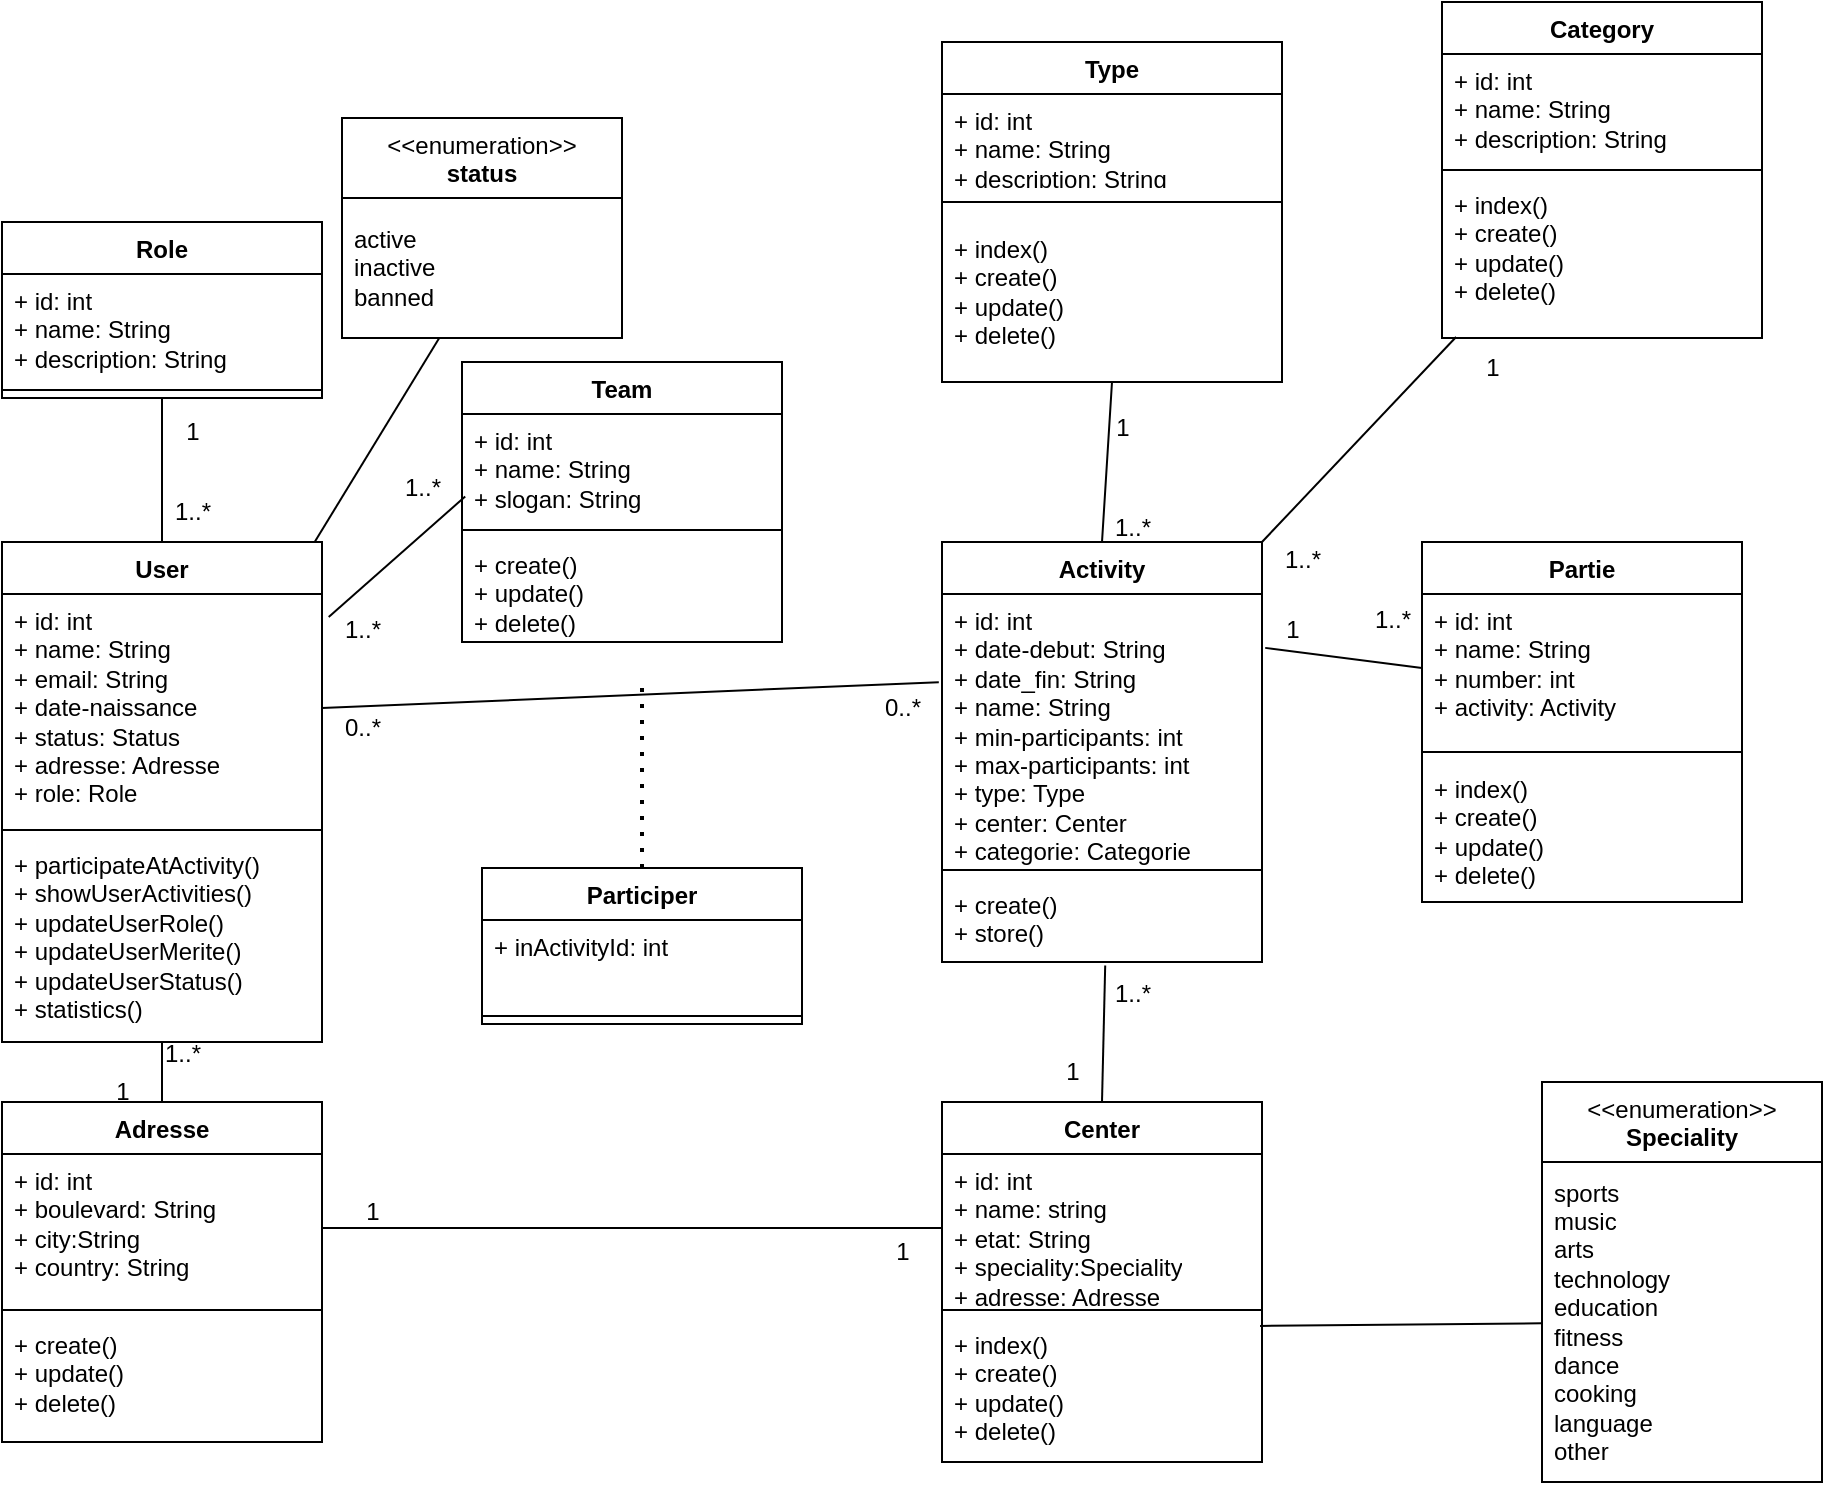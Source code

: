 <mxfile>
    <diagram id="II95-1dg6YyRUI9_clan" name="Page-1">
        <mxGraphModel dx="1336" dy="1857" grid="1" gridSize="10" guides="1" tooltips="1" connect="1" arrows="1" fold="1" page="1" pageScale="1" pageWidth="850" pageHeight="1100" math="0" shadow="0">
            <root>
                <mxCell id="0"/>
                <mxCell id="1" parent="0"/>
                <mxCell id="4" value="Activity" style="swimlane;fontStyle=1;align=center;verticalAlign=top;childLayout=stackLayout;horizontal=1;startSize=26;horizontalStack=0;resizeParent=1;resizeParentMax=0;resizeLast=0;collapsible=1;marginBottom=0;whiteSpace=wrap;html=1;" parent="1" vertex="1">
                    <mxGeometry x="480" y="240" width="160" height="210" as="geometry"/>
                </mxCell>
                <mxCell id="5" value="+ id: int&lt;div&gt;+ date-debut: String&lt;/div&gt;&lt;div&gt;+ date_fin: String&lt;/div&gt;&lt;div&gt;+ name: String&lt;/div&gt;&lt;div&gt;+ min-participants: int&lt;/div&gt;&lt;div&gt;+ max-participants: int&lt;/div&gt;&lt;div&gt;+ type: Type&lt;/div&gt;&lt;div&gt;+ center: Center&lt;/div&gt;&lt;div&gt;+ categorie: Categorie&lt;/div&gt;&lt;div&gt;&lt;br&gt;&lt;/div&gt;&lt;div&gt;&lt;br&gt;&lt;/div&gt;&lt;div&gt;&lt;br&gt;&lt;/div&gt;" style="text;strokeColor=none;fillColor=none;align=left;verticalAlign=top;spacingLeft=4;spacingRight=4;overflow=hidden;rotatable=0;points=[[0,0.5],[1,0.5]];portConstraint=eastwest;whiteSpace=wrap;html=1;" parent="4" vertex="1">
                    <mxGeometry y="26" width="160" height="134" as="geometry"/>
                </mxCell>
                <mxCell id="6" value="" style="line;strokeWidth=1;fillColor=none;align=left;verticalAlign=middle;spacingTop=-1;spacingLeft=3;spacingRight=3;rotatable=0;labelPosition=right;points=[];portConstraint=eastwest;strokeColor=inherit;" parent="4" vertex="1">
                    <mxGeometry y="160" width="160" height="8" as="geometry"/>
                </mxCell>
                <mxCell id="7" value="&lt;span style=&quot;color: rgb(0, 0, 0);&quot;&gt;+ create()&lt;/span&gt;&lt;div&gt;&lt;font color=&quot;#000000&quot;&gt;+ store()&lt;/font&gt;&lt;/div&gt;" style="text;strokeColor=none;fillColor=none;align=left;verticalAlign=top;spacingLeft=4;spacingRight=4;overflow=hidden;rotatable=0;points=[[0,0.5],[1,0.5]];portConstraint=eastwest;whiteSpace=wrap;html=1;" parent="4" vertex="1">
                    <mxGeometry y="168" width="160" height="42" as="geometry"/>
                </mxCell>
                <mxCell id="91" style="edgeStyle=none;html=1;exitX=0.5;exitY=0;exitDx=0;exitDy=0;" edge="1" parent="1" source="12" target="54">
                    <mxGeometry relative="1" as="geometry"/>
                </mxCell>
                <mxCell id="12" value="User" style="swimlane;fontStyle=1;align=center;verticalAlign=top;childLayout=stackLayout;horizontal=1;startSize=26;horizontalStack=0;resizeParent=1;resizeParentMax=0;resizeLast=0;collapsible=1;marginBottom=0;whiteSpace=wrap;html=1;" parent="1" vertex="1">
                    <mxGeometry x="10" y="240" width="160" height="250" as="geometry">
                        <mxRectangle x="10" y="240" width="100" height="30" as="alternateBounds"/>
                    </mxGeometry>
                </mxCell>
                <mxCell id="13" value="&lt;div&gt;+ id: int&lt;/div&gt;+ name: String&lt;div&gt;+ email: String&lt;/div&gt;&lt;div&gt;+ date-naissance&lt;/div&gt;&lt;div&gt;+ status: Status&lt;/div&gt;&lt;div&gt;+ adresse: Adresse&lt;/div&gt;&lt;div&gt;+ role: Role&lt;/div&gt;" style="text;strokeColor=none;fillColor=none;align=left;verticalAlign=top;spacingLeft=4;spacingRight=4;overflow=hidden;rotatable=0;points=[[0,0.5],[1,0.5]];portConstraint=eastwest;whiteSpace=wrap;html=1;" parent="12" vertex="1">
                    <mxGeometry y="26" width="160" height="114" as="geometry"/>
                </mxCell>
                <mxCell id="14" value="" style="line;strokeWidth=1;fillColor=none;align=left;verticalAlign=middle;spacingTop=-1;spacingLeft=3;spacingRight=3;rotatable=0;labelPosition=right;points=[];portConstraint=eastwest;strokeColor=inherit;" parent="12" vertex="1">
                    <mxGeometry y="140" width="160" height="8" as="geometry"/>
                </mxCell>
                <mxCell id="15" value="+ participateAtActivity()&lt;div&gt;+ showUserActivities()&lt;/div&gt;&lt;div&gt;+ updateUserRole()&lt;/div&gt;&lt;div&gt;+ updateUserMerite()&lt;/div&gt;&lt;div&gt;+ updateUserStatus()&lt;/div&gt;&lt;div&gt;+ statistics()&lt;/div&gt;&lt;div&gt;&lt;div&gt;&lt;br style=&quot;color: rgb(63, 63, 63);&quot;&gt;&lt;/div&gt;&lt;div&gt;&lt;br style=&quot;color: rgb(63, 63, 63);&quot;&gt;&lt;/div&gt;&lt;div&gt;&lt;br&gt;&lt;/div&gt;&lt;/div&gt;" style="text;strokeColor=none;fillColor=none;align=left;verticalAlign=top;spacingLeft=4;spacingRight=4;overflow=hidden;rotatable=0;points=[[0,0.5],[1,0.5]];portConstraint=eastwest;whiteSpace=wrap;html=1;" parent="12" vertex="1">
                    <mxGeometry y="148" width="160" height="102" as="geometry"/>
                </mxCell>
                <mxCell id="17" value="Participer" style="swimlane;fontStyle=1;align=center;verticalAlign=top;childLayout=stackLayout;horizontal=1;startSize=26;horizontalStack=0;resizeParent=1;resizeParentMax=0;resizeLast=0;collapsible=1;marginBottom=0;whiteSpace=wrap;html=1;" parent="1" vertex="1">
                    <mxGeometry x="250" y="403" width="160" height="78" as="geometry"/>
                </mxCell>
                <mxCell id="18" value="&lt;div&gt;&lt;span style=&quot;background-color: transparent;&quot;&gt;+ inActivityId: int&lt;/span&gt;&lt;/div&gt;&lt;div&gt;&lt;br&gt;&lt;/div&gt;" style="text;strokeColor=none;fillColor=none;align=left;verticalAlign=top;spacingLeft=4;spacingRight=4;overflow=hidden;rotatable=0;points=[[0,0.5],[1,0.5]];portConstraint=eastwest;whiteSpace=wrap;html=1;" parent="17" vertex="1">
                    <mxGeometry y="26" width="160" height="44" as="geometry"/>
                </mxCell>
                <mxCell id="19" value="" style="line;strokeWidth=1;fillColor=none;align=left;verticalAlign=middle;spacingTop=-1;spacingLeft=3;spacingRight=3;rotatable=0;labelPosition=right;points=[];portConstraint=eastwest;strokeColor=inherit;" parent="17" vertex="1">
                    <mxGeometry y="70" width="160" height="8" as="geometry"/>
                </mxCell>
                <mxCell id="21" value="Role&lt;div&gt;&lt;br&gt;&lt;/div&gt;" style="swimlane;fontStyle=1;align=center;verticalAlign=top;childLayout=stackLayout;horizontal=1;startSize=26;horizontalStack=0;resizeParent=1;resizeParentMax=0;resizeLast=0;collapsible=1;marginBottom=0;whiteSpace=wrap;html=1;" parent="1" vertex="1">
                    <mxGeometry x="10" y="80" width="160" height="88" as="geometry"/>
                </mxCell>
                <mxCell id="22" value="+ id: int&lt;div&gt;+ name: String&lt;/div&gt;&lt;div&gt;+ description: String&lt;/div&gt;" style="text;strokeColor=none;fillColor=none;align=left;verticalAlign=top;spacingLeft=4;spacingRight=4;overflow=hidden;rotatable=0;points=[[0,0.5],[1,0.5]];portConstraint=eastwest;whiteSpace=wrap;html=1;" parent="21" vertex="1">
                    <mxGeometry y="26" width="160" height="54" as="geometry"/>
                </mxCell>
                <mxCell id="23" value="" style="line;strokeWidth=1;fillColor=none;align=left;verticalAlign=middle;spacingTop=-1;spacingLeft=3;spacingRight=3;rotatable=0;labelPosition=right;points=[];portConstraint=eastwest;strokeColor=inherit;" parent="21" vertex="1">
                    <mxGeometry y="80" width="160" height="8" as="geometry"/>
                </mxCell>
                <mxCell id="25" value="Type" style="swimlane;fontStyle=1;align=center;verticalAlign=top;childLayout=stackLayout;horizontal=1;startSize=26;horizontalStack=0;resizeParent=1;resizeParentMax=0;resizeLast=0;collapsible=1;marginBottom=0;whiteSpace=wrap;html=1;" parent="1" vertex="1">
                    <mxGeometry x="480" y="-10" width="170" height="170" as="geometry"/>
                </mxCell>
                <mxCell id="26" value="+ id: int&lt;div&gt;+ name: String&lt;/div&gt;&lt;div&gt;+ description: String&lt;/div&gt;" style="text;strokeColor=none;fillColor=none;align=left;verticalAlign=top;spacingLeft=4;spacingRight=4;overflow=hidden;rotatable=0;points=[[0,0.5],[1,0.5]];portConstraint=eastwest;whiteSpace=wrap;html=1;" parent="25" vertex="1">
                    <mxGeometry y="26" width="170" height="44" as="geometry"/>
                </mxCell>
                <mxCell id="27" value="" style="line;strokeWidth=1;fillColor=none;align=left;verticalAlign=middle;spacingTop=-1;spacingLeft=3;spacingRight=3;rotatable=0;labelPosition=right;points=[];portConstraint=eastwest;strokeColor=inherit;" parent="25" vertex="1">
                    <mxGeometry y="70" width="170" height="20" as="geometry"/>
                </mxCell>
                <mxCell id="80" value="&lt;div&gt;&lt;span style=&quot;color: rgb(0, 0, 0);&quot;&gt;+ index()&lt;/span&gt;&lt;/div&gt;&lt;span style=&quot;color: rgb(0, 0, 0);&quot;&gt;+ create()&lt;/span&gt;&lt;div&gt;+ update()&lt;/div&gt;&lt;div&gt;+ delete()&lt;/div&gt;" style="text;strokeColor=none;fillColor=none;align=left;verticalAlign=top;spacingLeft=4;spacingRight=4;overflow=hidden;rotatable=0;points=[[0,0.5],[1,0.5]];portConstraint=eastwest;whiteSpace=wrap;html=1;" vertex="1" parent="25">
                    <mxGeometry y="90" width="170" height="80" as="geometry"/>
                </mxCell>
                <mxCell id="28" value="Partie" style="swimlane;fontStyle=1;align=center;verticalAlign=top;childLayout=stackLayout;horizontal=1;startSize=26;horizontalStack=0;resizeParent=1;resizeParentMax=0;resizeLast=0;collapsible=1;marginBottom=0;whiteSpace=wrap;html=1;" parent="1" vertex="1">
                    <mxGeometry x="720" y="240" width="160" height="180" as="geometry"/>
                </mxCell>
                <mxCell id="29" value="+ id: int&lt;div&gt;+ name: String&lt;/div&gt;&lt;div&gt;+ number: int&lt;/div&gt;&lt;div&gt;+ activity: Activity&lt;/div&gt;&lt;div&gt;&lt;br&gt;&lt;/div&gt;" style="text;strokeColor=none;fillColor=none;align=left;verticalAlign=top;spacingLeft=4;spacingRight=4;overflow=hidden;rotatable=0;points=[[0,0.5],[1,0.5]];portConstraint=eastwest;whiteSpace=wrap;html=1;" parent="28" vertex="1">
                    <mxGeometry y="26" width="160" height="74" as="geometry"/>
                </mxCell>
                <mxCell id="30" value="" style="line;strokeWidth=1;fillColor=none;align=left;verticalAlign=middle;spacingTop=-1;spacingLeft=3;spacingRight=3;rotatable=0;labelPosition=right;points=[];portConstraint=eastwest;strokeColor=inherit;" parent="28" vertex="1">
                    <mxGeometry y="100" width="160" height="10" as="geometry"/>
                </mxCell>
                <mxCell id="82" value="&lt;div&gt;&lt;span style=&quot;color: rgb(0, 0, 0);&quot;&gt;+ index()&lt;/span&gt;&lt;/div&gt;&lt;span style=&quot;color: rgb(0, 0, 0);&quot;&gt;+ create()&lt;/span&gt;&lt;div&gt;+ update()&lt;/div&gt;&lt;div&gt;+ delete()&lt;/div&gt;" style="text;strokeColor=none;fillColor=none;align=left;verticalAlign=top;spacingLeft=4;spacingRight=4;overflow=hidden;rotatable=0;points=[[0,0.5],[1,0.5]];portConstraint=eastwest;whiteSpace=wrap;html=1;" vertex="1" parent="28">
                    <mxGeometry y="110" width="160" height="70" as="geometry"/>
                </mxCell>
                <mxCell id="31" value="Center" style="swimlane;fontStyle=1;align=center;verticalAlign=top;childLayout=stackLayout;horizontal=1;startSize=26;horizontalStack=0;resizeParent=1;resizeParentMax=0;resizeLast=0;collapsible=1;marginBottom=0;whiteSpace=wrap;html=1;" parent="1" vertex="1">
                    <mxGeometry x="480" y="520" width="160" height="180" as="geometry"/>
                </mxCell>
                <mxCell id="32" value="+ id: int&lt;div&gt;&lt;font color=&quot;#000000&quot;&gt;+ name: string&lt;/font&gt;&lt;/div&gt;&lt;div&gt;&lt;div&gt;+ etat: String&lt;/div&gt;&lt;div&gt;+ speciality:Speciality&lt;/div&gt;&lt;div&gt;+ adresse: Adresse&lt;/div&gt;&lt;div&gt;&lt;br&gt;&lt;/div&gt;&lt;/div&gt;" style="text;strokeColor=none;fillColor=none;align=left;verticalAlign=top;spacingLeft=4;spacingRight=4;overflow=hidden;rotatable=0;points=[[0,0.5],[1,0.5]];portConstraint=eastwest;whiteSpace=wrap;html=1;" parent="31" vertex="1">
                    <mxGeometry y="26" width="160" height="74" as="geometry"/>
                </mxCell>
                <mxCell id="33" value="" style="line;strokeWidth=1;fillColor=none;align=left;verticalAlign=middle;spacingTop=-1;spacingLeft=3;spacingRight=3;rotatable=0;labelPosition=right;points=[];portConstraint=eastwest;strokeColor=inherit;" parent="31" vertex="1">
                    <mxGeometry y="100" width="160" height="8" as="geometry"/>
                </mxCell>
                <mxCell id="34" value="&lt;div&gt;&lt;span style=&quot;color: rgb(0, 0, 0);&quot;&gt;+ index()&lt;/span&gt;&lt;/div&gt;&lt;span style=&quot;color: rgb(0, 0, 0);&quot;&gt;+ create()&lt;/span&gt;&lt;div&gt;+ update()&lt;/div&gt;&lt;div&gt;+ delete()&lt;/div&gt;" style="text;strokeColor=none;fillColor=none;align=left;verticalAlign=top;spacingLeft=4;spacingRight=4;overflow=hidden;rotatable=0;points=[[0,0.5],[1,0.5]];portConstraint=eastwest;whiteSpace=wrap;html=1;" parent="31" vertex="1">
                    <mxGeometry y="108" width="160" height="72" as="geometry"/>
                </mxCell>
                <mxCell id="35" value="Adresse" style="swimlane;fontStyle=1;align=center;verticalAlign=top;childLayout=stackLayout;horizontal=1;startSize=26;horizontalStack=0;resizeParent=1;resizeParentMax=0;resizeLast=0;collapsible=1;marginBottom=0;whiteSpace=wrap;html=1;" parent="1" vertex="1">
                    <mxGeometry x="10" y="520" width="160" height="170" as="geometry"/>
                </mxCell>
                <mxCell id="36" value="+ id: int&lt;div&gt;+ boulevard: String&lt;/div&gt;&lt;div&gt;+ city:String&lt;/div&gt;&lt;div&gt;+ country: String&lt;/div&gt;&lt;div&gt;&lt;br&gt;&lt;/div&gt;" style="text;strokeColor=none;fillColor=none;align=left;verticalAlign=top;spacingLeft=4;spacingRight=4;overflow=hidden;rotatable=0;points=[[0,0.5],[1,0.5]];portConstraint=eastwest;whiteSpace=wrap;html=1;" parent="35" vertex="1">
                    <mxGeometry y="26" width="160" height="74" as="geometry"/>
                </mxCell>
                <mxCell id="37" value="" style="line;strokeWidth=1;fillColor=none;align=left;verticalAlign=middle;spacingTop=-1;spacingLeft=3;spacingRight=3;rotatable=0;labelPosition=right;points=[];portConstraint=eastwest;strokeColor=inherit;" parent="35" vertex="1">
                    <mxGeometry y="100" width="160" height="8" as="geometry"/>
                </mxCell>
                <mxCell id="38" value="&lt;span style=&quot;color: rgb(0, 0, 0);&quot;&gt;+ create()&lt;/span&gt;&lt;div&gt;+ update()&lt;/div&gt;&lt;div&gt;+ delete()&lt;/div&gt;" style="text;strokeColor=none;fillColor=none;align=left;verticalAlign=top;spacingLeft=4;spacingRight=4;overflow=hidden;rotatable=0;points=[[0,0.5],[1,0.5]];portConstraint=eastwest;whiteSpace=wrap;html=1;" parent="35" vertex="1">
                    <mxGeometry y="108" width="160" height="62" as="geometry"/>
                </mxCell>
                <mxCell id="39" value="Team" style="swimlane;fontStyle=1;align=center;verticalAlign=top;childLayout=stackLayout;horizontal=1;startSize=26;horizontalStack=0;resizeParent=1;resizeParentMax=0;resizeLast=0;collapsible=1;marginBottom=0;whiteSpace=wrap;html=1;" parent="1" vertex="1">
                    <mxGeometry x="240" y="150" width="160" height="140" as="geometry"/>
                </mxCell>
                <mxCell id="40" value="+ id: int&lt;div&gt;+ name: String&lt;/div&gt;&lt;div&gt;+ slogan: String&lt;/div&gt;&lt;div&gt;&lt;br&gt;&lt;/div&gt;" style="text;strokeColor=none;fillColor=none;align=left;verticalAlign=top;spacingLeft=4;spacingRight=4;overflow=hidden;rotatable=0;points=[[0,0.5],[1,0.5]];portConstraint=eastwest;whiteSpace=wrap;html=1;" parent="39" vertex="1">
                    <mxGeometry y="26" width="160" height="54" as="geometry"/>
                </mxCell>
                <mxCell id="41" value="" style="line;strokeWidth=1;fillColor=none;align=left;verticalAlign=middle;spacingTop=-1;spacingLeft=3;spacingRight=3;rotatable=0;labelPosition=right;points=[];portConstraint=eastwest;strokeColor=inherit;" parent="39" vertex="1">
                    <mxGeometry y="80" width="160" height="8" as="geometry"/>
                </mxCell>
                <mxCell id="42" value="+ create()&lt;div&gt;+ update()&lt;/div&gt;&lt;div&gt;+ delete()&lt;/div&gt;" style="text;strokeColor=none;fillColor=none;align=left;verticalAlign=top;spacingLeft=4;spacingRight=4;overflow=hidden;rotatable=0;points=[[0,0.5],[1,0.5]];portConstraint=eastwest;whiteSpace=wrap;html=1;" parent="39" vertex="1">
                    <mxGeometry y="88" width="160" height="52" as="geometry"/>
                </mxCell>
                <mxCell id="43" value="" style="endArrow=none;html=1;exitX=1;exitY=0.5;exitDx=0;exitDy=0;entryX=-0.01;entryY=0.329;entryDx=0;entryDy=0;entryPerimeter=0;" parent="1" source="13" target="5" edge="1">
                    <mxGeometry width="50" height="50" relative="1" as="geometry">
                        <mxPoint x="500" y="440" as="sourcePoint"/>
                        <mxPoint x="550" y="390" as="targetPoint"/>
                    </mxGeometry>
                </mxCell>
                <mxCell id="44" value="" style="endArrow=none;html=1;entryX=1.021;entryY=0.15;entryDx=0;entryDy=0;entryPerimeter=0;exitX=0.01;exitY=0.764;exitDx=0;exitDy=0;exitPerimeter=0;" parent="1" source="40" target="12" edge="1">
                    <mxGeometry width="50" height="50" relative="1" as="geometry">
                        <mxPoint x="500" y="440" as="sourcePoint"/>
                        <mxPoint x="550" y="390" as="targetPoint"/>
                    </mxGeometry>
                </mxCell>
                <mxCell id="45" value="" style="endArrow=none;dashed=1;html=1;dashPattern=1 3;strokeWidth=2;exitX=0.5;exitY=0;exitDx=0;exitDy=0;" parent="1" source="17" edge="1">
                    <mxGeometry width="50" height="50" relative="1" as="geometry">
                        <mxPoint x="500" y="440" as="sourcePoint"/>
                        <mxPoint x="330" y="310" as="targetPoint"/>
                    </mxGeometry>
                </mxCell>
                <mxCell id="47" value="" style="endArrow=none;html=1;entryX=0.5;entryY=1;entryDx=0;entryDy=0;exitX=0.5;exitY=0;exitDx=0;exitDy=0;" parent="1" source="4" target="25" edge="1">
                    <mxGeometry width="50" height="50" relative="1" as="geometry">
                        <mxPoint x="500" y="440" as="sourcePoint"/>
                        <mxPoint x="550" y="390" as="targetPoint"/>
                    </mxGeometry>
                </mxCell>
                <mxCell id="48" value="" style="endArrow=none;html=1;entryX=0;entryY=0.5;entryDx=0;entryDy=0;exitX=1.01;exitY=0.201;exitDx=0;exitDy=0;exitPerimeter=0;" parent="1" source="5" target="29" edge="1">
                    <mxGeometry width="50" height="50" relative="1" as="geometry">
                        <mxPoint x="500" y="440" as="sourcePoint"/>
                        <mxPoint x="550" y="390" as="targetPoint"/>
                    </mxGeometry>
                </mxCell>
                <mxCell id="49" value="" style="endArrow=none;html=1;entryX=0.51;entryY=1.041;entryDx=0;entryDy=0;entryPerimeter=0;exitX=0.5;exitY=0;exitDx=0;exitDy=0;" parent="1" source="31" target="7" edge="1">
                    <mxGeometry width="50" height="50" relative="1" as="geometry">
                        <mxPoint x="500" y="440" as="sourcePoint"/>
                        <mxPoint x="550" y="390" as="targetPoint"/>
                    </mxGeometry>
                </mxCell>
                <mxCell id="50" value="" style="endArrow=none;html=1;" parent="1" source="36" target="32" edge="1">
                    <mxGeometry width="50" height="50" relative="1" as="geometry">
                        <mxPoint x="500" y="440" as="sourcePoint"/>
                        <mxPoint x="550" y="390" as="targetPoint"/>
                    </mxGeometry>
                </mxCell>
                <mxCell id="51" value="" style="endArrow=none;html=1;exitX=0.5;exitY=0;exitDx=0;exitDy=0;" parent="1" source="35" target="15" edge="1">
                    <mxGeometry width="50" height="50" relative="1" as="geometry">
                        <mxPoint x="500" y="440" as="sourcePoint"/>
                        <mxPoint x="550" y="390" as="targetPoint"/>
                    </mxGeometry>
                </mxCell>
                <mxCell id="52" value="" style="endArrow=none;html=1;exitX=0.5;exitY=0;exitDx=0;exitDy=0;entryX=0.5;entryY=1;entryDx=0;entryDy=0;" parent="1" source="12" target="21" edge="1">
                    <mxGeometry width="50" height="50" relative="1" as="geometry">
                        <mxPoint x="500" y="440" as="sourcePoint"/>
                        <mxPoint x="550" y="390" as="targetPoint"/>
                    </mxGeometry>
                </mxCell>
                <mxCell id="53" value="1..*" style="text;html=1;align=center;verticalAlign=middle;resizable=0;points=[];autosize=1;strokeColor=none;fillColor=none;" parent="1" vertex="1">
                    <mxGeometry x="80" y="481" width="40" height="30" as="geometry"/>
                </mxCell>
                <mxCell id="54" value="1..*" style="text;html=1;align=center;verticalAlign=middle;resizable=0;points=[];autosize=1;strokeColor=none;fillColor=none;" parent="1" vertex="1">
                    <mxGeometry x="85" y="210" width="40" height="30" as="geometry"/>
                </mxCell>
                <mxCell id="55" value="1..*" style="text;html=1;align=center;verticalAlign=middle;resizable=0;points=[];autosize=1;strokeColor=none;fillColor=none;" parent="1" vertex="1">
                    <mxGeometry x="200" y="198" width="40" height="30" as="geometry"/>
                </mxCell>
                <mxCell id="56" value="1..*" style="text;html=1;align=center;verticalAlign=middle;resizable=0;points=[];autosize=1;strokeColor=none;fillColor=none;" parent="1" vertex="1">
                    <mxGeometry x="170" y="269" width="40" height="30" as="geometry"/>
                </mxCell>
                <mxCell id="57" value="1" style="text;html=1;align=center;verticalAlign=middle;resizable=0;points=[];autosize=1;strokeColor=none;fillColor=none;" parent="1" vertex="1">
                    <mxGeometry x="55" y="500" width="30" height="30" as="geometry"/>
                </mxCell>
                <mxCell id="58" value="1" style="text;html=1;align=center;verticalAlign=middle;resizable=0;points=[];autosize=1;strokeColor=none;fillColor=none;" parent="1" vertex="1">
                    <mxGeometry x="445" y="580" width="30" height="30" as="geometry"/>
                </mxCell>
                <mxCell id="60" value="1..*" style="text;html=1;align=center;verticalAlign=middle;resizable=0;points=[];autosize=1;strokeColor=none;fillColor=none;" parent="1" vertex="1">
                    <mxGeometry x="555" y="451" width="40" height="30" as="geometry"/>
                </mxCell>
                <mxCell id="61" value="1" style="text;html=1;align=center;verticalAlign=middle;resizable=0;points=[];autosize=1;strokeColor=none;fillColor=none;" parent="1" vertex="1">
                    <mxGeometry x="530" y="490" width="30" height="30" as="geometry"/>
                </mxCell>
                <mxCell id="62" value="1..*" style="text;html=1;align=center;verticalAlign=middle;resizable=0;points=[];autosize=1;strokeColor=none;fillColor=none;" parent="1" vertex="1">
                    <mxGeometry x="685" y="264" width="40" height="30" as="geometry"/>
                </mxCell>
                <mxCell id="63" value="1" style="text;html=1;align=center;verticalAlign=middle;resizable=0;points=[];autosize=1;strokeColor=none;fillColor=none;" parent="1" vertex="1">
                    <mxGeometry x="640" y="269" width="30" height="30" as="geometry"/>
                </mxCell>
                <mxCell id="64" value="1..*" style="text;html=1;align=center;verticalAlign=middle;resizable=0;points=[];autosize=1;strokeColor=none;fillColor=none;" parent="1" vertex="1">
                    <mxGeometry x="555" y="218" width="40" height="30" as="geometry"/>
                </mxCell>
                <mxCell id="65" value="1" style="text;html=1;align=center;verticalAlign=middle;resizable=0;points=[];autosize=1;strokeColor=none;fillColor=none;" parent="1" vertex="1">
                    <mxGeometry x="555" y="168" width="30" height="30" as="geometry"/>
                </mxCell>
                <mxCell id="66" value="0..*&lt;div&gt;&lt;br&gt;&lt;/div&gt;" style="text;html=1;align=center;verticalAlign=middle;resizable=0;points=[];autosize=1;strokeColor=none;fillColor=none;" parent="1" vertex="1">
                    <mxGeometry x="170" y="320" width="40" height="40" as="geometry"/>
                </mxCell>
                <mxCell id="67" value="0..*" style="text;html=1;align=center;verticalAlign=middle;resizable=0;points=[];autosize=1;strokeColor=none;fillColor=none;" parent="1" vertex="1">
                    <mxGeometry x="440" y="308" width="40" height="30" as="geometry"/>
                </mxCell>
                <mxCell id="68" value="1" style="text;html=1;align=center;verticalAlign=middle;resizable=0;points=[];autosize=1;strokeColor=none;fillColor=none;" parent="1" vertex="1">
                    <mxGeometry x="180" y="560" width="30" height="30" as="geometry"/>
                </mxCell>
                <mxCell id="69" value="Category" style="swimlane;fontStyle=1;align=center;verticalAlign=top;childLayout=stackLayout;horizontal=1;startSize=26;horizontalStack=0;resizeParent=1;resizeParentMax=0;resizeLast=0;collapsible=1;marginBottom=0;whiteSpace=wrap;html=1;" parent="1" vertex="1">
                    <mxGeometry x="730" y="-30" width="160" height="168" as="geometry"/>
                </mxCell>
                <mxCell id="70" value="+ id: int&lt;div&gt;+ name: String&lt;/div&gt;&lt;div&gt;+ description: String&lt;/div&gt;" style="text;strokeColor=none;fillColor=none;align=left;verticalAlign=top;spacingLeft=4;spacingRight=4;overflow=hidden;rotatable=0;points=[[0,0.5],[1,0.5]];portConstraint=eastwest;whiteSpace=wrap;html=1;" parent="69" vertex="1">
                    <mxGeometry y="26" width="160" height="54" as="geometry"/>
                </mxCell>
                <mxCell id="71" value="" style="line;strokeWidth=1;fillColor=none;align=left;verticalAlign=middle;spacingTop=-1;spacingLeft=3;spacingRight=3;rotatable=0;labelPosition=right;points=[];portConstraint=eastwest;strokeColor=inherit;" parent="69" vertex="1">
                    <mxGeometry y="80" width="160" height="8" as="geometry"/>
                </mxCell>
                <mxCell id="81" value="&lt;div&gt;&lt;span style=&quot;color: rgb(0, 0, 0);&quot;&gt;+ index()&lt;/span&gt;&lt;/div&gt;&lt;span style=&quot;color: rgb(0, 0, 0);&quot;&gt;+ create()&lt;/span&gt;&lt;div&gt;+ update()&lt;/div&gt;&lt;div&gt;+ delete()&lt;/div&gt;" style="text;strokeColor=none;fillColor=none;align=left;verticalAlign=top;spacingLeft=4;spacingRight=4;overflow=hidden;rotatable=0;points=[[0,0.5],[1,0.5]];portConstraint=eastwest;whiteSpace=wrap;html=1;" vertex="1" parent="69">
                    <mxGeometry y="88" width="160" height="80" as="geometry"/>
                </mxCell>
                <mxCell id="72" value="1" style="text;html=1;align=center;verticalAlign=middle;resizable=0;points=[];autosize=1;strokeColor=none;fillColor=none;" parent="1" vertex="1">
                    <mxGeometry x="740" y="138" width="30" height="30" as="geometry"/>
                </mxCell>
                <mxCell id="73" value="" style="endArrow=none;html=1;exitX=1;exitY=0;exitDx=0;exitDy=0;entryX=0.044;entryY=0.994;entryDx=0;entryDy=0;entryPerimeter=0;" parent="1" source="4" target="81" edge="1">
                    <mxGeometry width="50" height="50" relative="1" as="geometry">
                        <mxPoint x="570" y="250" as="sourcePoint"/>
                        <mxPoint x="570" y="178" as="targetPoint"/>
                    </mxGeometry>
                </mxCell>
                <mxCell id="74" value="1..*" style="text;html=1;align=center;verticalAlign=middle;resizable=0;points=[];autosize=1;strokeColor=none;fillColor=none;" parent="1" vertex="1">
                    <mxGeometry x="640" y="234" width="40" height="30" as="geometry"/>
                </mxCell>
                <mxCell id="75" value="1" style="text;html=1;align=center;verticalAlign=middle;resizable=0;points=[];autosize=1;strokeColor=none;fillColor=none;" vertex="1" parent="1">
                    <mxGeometry x="90" y="170" width="30" height="30" as="geometry"/>
                </mxCell>
                <mxCell id="85" value="&amp;lt;&amp;lt;enumeration&amp;gt;&amp;gt;&lt;br&gt;&lt;b&gt;status&lt;/b&gt;" style="swimlane;fontStyle=0;align=center;verticalAlign=top;childLayout=stackLayout;horizontal=1;startSize=40;horizontalStack=0;resizeParent=1;resizeParentMax=0;resizeLast=0;collapsible=0;marginBottom=0;html=1;whiteSpace=wrap;" vertex="1" parent="1">
                    <mxGeometry x="180" y="28" width="140" height="110" as="geometry"/>
                </mxCell>
                <mxCell id="86" value="active&lt;div&gt;inactive&lt;/div&gt;&lt;div&gt;banned&lt;/div&gt;" style="text;html=1;strokeColor=none;fillColor=none;align=left;verticalAlign=middle;spacingLeft=4;spacingRight=4;overflow=hidden;rotatable=0;points=[[0,0.5],[1,0.5]];portConstraint=eastwest;whiteSpace=wrap;" vertex="1" parent="85">
                    <mxGeometry y="40" width="140" height="70" as="geometry"/>
                </mxCell>
                <mxCell id="87" value="&amp;lt;&amp;lt;enumeration&amp;gt;&amp;gt;&lt;br&gt;&lt;b&gt;Speciality&lt;/b&gt;" style="swimlane;fontStyle=0;align=center;verticalAlign=top;childLayout=stackLayout;horizontal=1;startSize=40;horizontalStack=0;resizeParent=1;resizeParentMax=0;resizeLast=0;collapsible=0;marginBottom=0;html=1;whiteSpace=wrap;" vertex="1" parent="1">
                    <mxGeometry x="780" y="510" width="140" height="200" as="geometry"/>
                </mxCell>
                <mxCell id="88" value="sports&lt;div&gt;music&lt;/div&gt;&lt;div&gt;arts&lt;/div&gt;&lt;div&gt;technology&lt;/div&gt;&lt;div&gt;education&lt;/div&gt;&lt;div&gt;fitness&lt;/div&gt;&lt;div&gt;dance&lt;/div&gt;&lt;div&gt;cooking&lt;/div&gt;&lt;div&gt;language&lt;/div&gt;&lt;div&gt;other&lt;/div&gt;" style="text;html=1;strokeColor=none;fillColor=none;align=left;verticalAlign=middle;spacingLeft=4;spacingRight=4;overflow=hidden;rotatable=0;points=[[0,0.5],[1,0.5]];portConstraint=eastwest;whiteSpace=wrap;" vertex="1" parent="87">
                    <mxGeometry y="40" width="140" height="160" as="geometry"/>
                </mxCell>
                <mxCell id="89" value="" style="endArrow=none;html=1;" edge="1" parent="1" source="12" target="86">
                    <mxGeometry width="50" height="50" relative="1" as="geometry">
                        <mxPoint x="180" y="323" as="sourcePoint"/>
                        <mxPoint x="488" y="320" as="targetPoint"/>
                    </mxGeometry>
                </mxCell>
                <mxCell id="90" value="" style="endArrow=none;html=1;exitX=0.994;exitY=0.055;exitDx=0;exitDy=0;exitPerimeter=0;" edge="1" parent="1" source="34" target="88">
                    <mxGeometry width="50" height="50" relative="1" as="geometry">
                        <mxPoint x="650" y="620" as="sourcePoint"/>
                        <mxPoint x="490" y="593" as="targetPoint"/>
                    </mxGeometry>
                </mxCell>
            </root>
        </mxGraphModel>
    </diagram>
</mxfile>